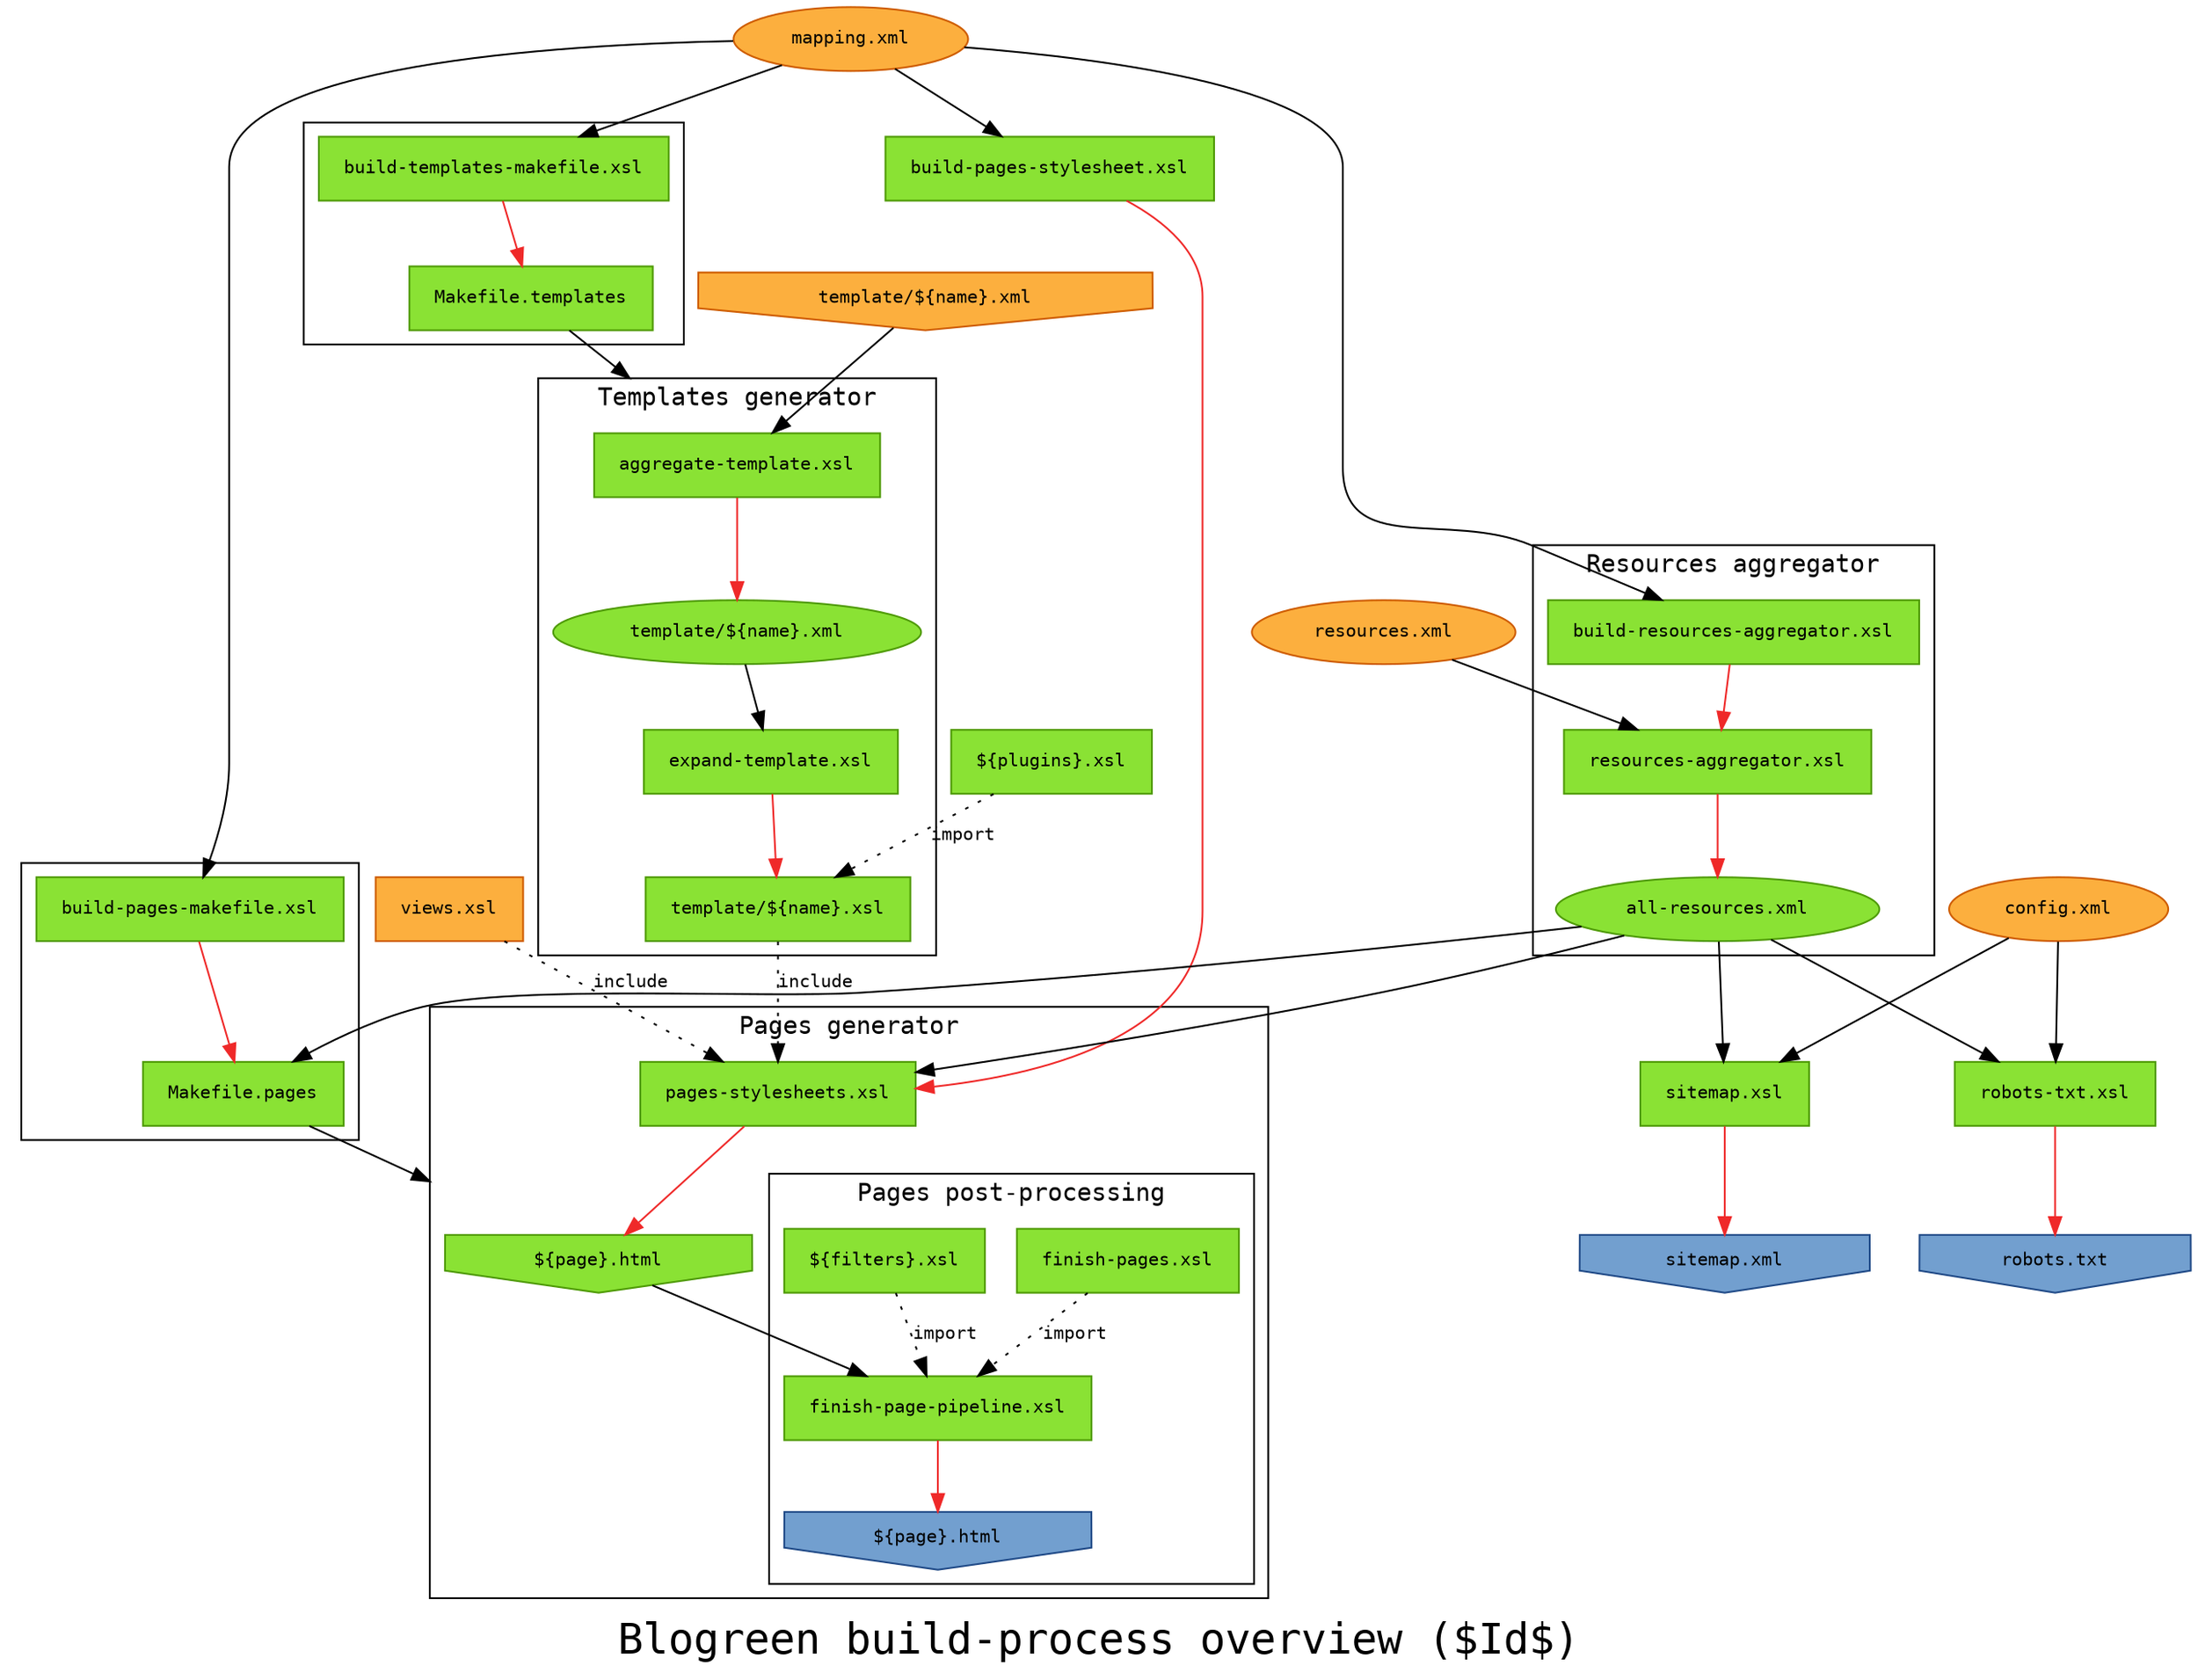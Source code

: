 /*
 * Describe the global process of generating pages.
 */
digraph Blogreen {
    compound=true;
    fontname=inconsolata;
    fontsize=14;
    node[fontname=inconsolata, fontsize=10, margin=".2, .1", style=filled, fillcolor="#8ae234", color="#4e9a06"];
    edge[fontname=inconsolata, fontsize=10];

    node[shape=box]
    res		[label="resources.xml", shape=ellipse, fillcolor="#fcaf3e", color="#ce5c00", URL="http://blogreen.org/TR/Resources", tooltip="Resources Namespace"];
    map		[label="mapping.xml",   shape=ellipse, fillcolor="#fcaf3e", color="#ce5c00", URL="http://blogreen.org/TR/Mapping",   tooltip="Mapping Namespace"];
    config	[label="config.xml",    shape=ellipse, fillcolor="#fcaf3e", color="#ce5c00", URL="http://blogreen.org/TR/Config",    tooltip="Config Namespace"];

    subgraph clusterPagesMakefile {
	bpm		[label="build-pages-makefile.xsl"];
	pm		[label="Makefile.pages"];
    }

    bps		[label="build-pages-stylesheet.xsl"];

    subgraph clusterTemplatesMakefile {
	btm		[label="build-templates-makefile.xsl"];
	tm		[label="Makefile.templates"];
    }

    srctmplxml		[label="template/${name}.xml", shape=invhouse, fillcolor="#fcaf3e", color="#ce5c00"];

    subgraph clusterTemplates {
	label = "Templates generator";
	shape=box;
	objtmplxml	[label="template/${name}.xml", shape=ellipse];
	objtmplxsl	[label="template/${name}.xsl"];

	at		[label="aggregate-template.xsl"];
	et		[label="expand-template.xsl"];

	at -> objtmplxml [color="#ef2929"];
	objtmplxml -> et;
	et -> objtmplxsl [color="#ef2929"];
    }
    srctmplxml -> at;

    plugins		[label="${plugins}.xsl"];
    plugins -> objtmplxsl [label=import, style=dotted];

    subgraph clusterResources {
	ra		[label="resources-aggregator.xsl"];
	bra		[label="build-resources-aggregator.xsl"];
	allres		[label="all-resources.xml", shape=ellipse];

	label = "Resources aggregator";
    }

    subgraph clusterPages {
	ps		[label="pages-stylesheets.xsl"];
	index		[label="${page}.html", shape=invhouse];

	subgraph clusterFo {
	    fp			[label="finish-pages.xsl"];
	    filters		[label="${filters}.xsl"];
	    fpp			[label="finish-page-pipeline.xsl"];
	    pindex		[label="${page}.html", shape=invhouse, fillcolor="#729fcf", color="#204a87"];

	    { fp; filters } -> fpp [label="import", style=dotted];

	    label = "Pages post-processing";
	}

	index -> fpp;

	label = "Pages generator";
    }

    views		[label="views.xsl", fillcolor="#fcaf3e", color="#ce5c00"];

    tm -> at [lhead=clusterTemplates];

    map -> bra;
    res -> ra;

    map -> bps;
    allres -> ps;
    {views; objtmplxsl} -> ps [label=include, style=dotted];

    map -> bpm;
    allres -> pm;

    map -> btm;

    pm -> index [lhead=clusterPages];

    rs	[label="robots-txt.xsl"];
    r	[label="robots.txt", shape=invhouse, fillcolor="#729fcf", color="#204a87"];
    ss	[label="sitemap.xsl"];
    s	[label="sitemap.xml", shape=invhouse, fillcolor="#729fcf", color="#204a87"];
    config -> rs;
    allres -> rs;
    config -> ss;
    allres -> ss;

    {
	edge[color="#ef2929"];
	bra -> ra -> allres;
	bps -> ps -> index;
	bpm -> pm;
	btm -> tm;
	fpp -> pindex;
	rs -> r;
	ss -> s;
    }

    fontsize=24;
    label="Blogreen build-process overview ($Id$)";
}
